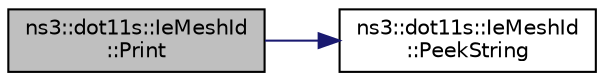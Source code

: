 digraph "ns3::dot11s::IeMeshId::Print"
{
 // LATEX_PDF_SIZE
  edge [fontname="Helvetica",fontsize="10",labelfontname="Helvetica",labelfontsize="10"];
  node [fontname="Helvetica",fontsize="10",shape=record];
  rankdir="LR";
  Node1 [label="ns3::dot11s::IeMeshId\l::Print",height=0.2,width=0.4,color="black", fillcolor="grey75", style="filled", fontcolor="black",tooltip="Generate human-readable form of IE."];
  Node1 -> Node2 [color="midnightblue",fontsize="10",style="solid",fontname="Helvetica"];
  Node2 [label="ns3::dot11s::IeMeshId\l::PeekString",height=0.2,width=0.4,color="black", fillcolor="white", style="filled",URL="$classns3_1_1dot11s_1_1_ie_mesh_id.html#a416a21b73d583fe5f9c7948e428c0493",tooltip="Peek the IeMeshId as a string value."];
}
